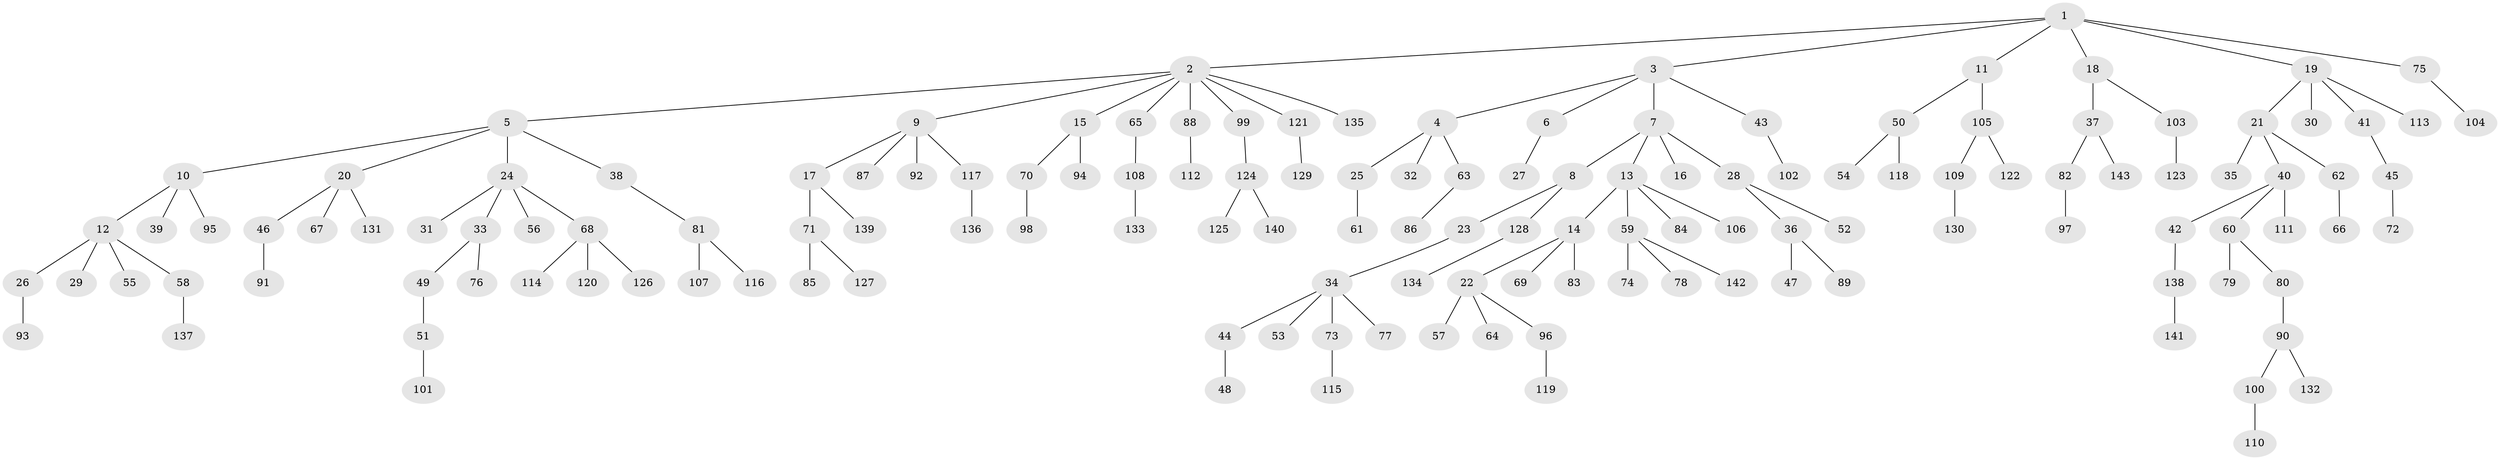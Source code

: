 // coarse degree distribution, {13: 0.010101010101010102, 7: 0.010101010101010102, 8: 0.010101010101010102, 1: 0.5757575757575758, 6: 0.010101010101010102, 4: 0.08080808080808081, 3: 0.13131313131313133, 2: 0.1717171717171717}
// Generated by graph-tools (version 1.1) at 2025/42/03/06/25 10:42:03]
// undirected, 143 vertices, 142 edges
graph export_dot {
graph [start="1"]
  node [color=gray90,style=filled];
  1;
  2;
  3;
  4;
  5;
  6;
  7;
  8;
  9;
  10;
  11;
  12;
  13;
  14;
  15;
  16;
  17;
  18;
  19;
  20;
  21;
  22;
  23;
  24;
  25;
  26;
  27;
  28;
  29;
  30;
  31;
  32;
  33;
  34;
  35;
  36;
  37;
  38;
  39;
  40;
  41;
  42;
  43;
  44;
  45;
  46;
  47;
  48;
  49;
  50;
  51;
  52;
  53;
  54;
  55;
  56;
  57;
  58;
  59;
  60;
  61;
  62;
  63;
  64;
  65;
  66;
  67;
  68;
  69;
  70;
  71;
  72;
  73;
  74;
  75;
  76;
  77;
  78;
  79;
  80;
  81;
  82;
  83;
  84;
  85;
  86;
  87;
  88;
  89;
  90;
  91;
  92;
  93;
  94;
  95;
  96;
  97;
  98;
  99;
  100;
  101;
  102;
  103;
  104;
  105;
  106;
  107;
  108;
  109;
  110;
  111;
  112;
  113;
  114;
  115;
  116;
  117;
  118;
  119;
  120;
  121;
  122;
  123;
  124;
  125;
  126;
  127;
  128;
  129;
  130;
  131;
  132;
  133;
  134;
  135;
  136;
  137;
  138;
  139;
  140;
  141;
  142;
  143;
  1 -- 2;
  1 -- 3;
  1 -- 11;
  1 -- 18;
  1 -- 19;
  1 -- 75;
  2 -- 5;
  2 -- 9;
  2 -- 15;
  2 -- 65;
  2 -- 88;
  2 -- 99;
  2 -- 121;
  2 -- 135;
  3 -- 4;
  3 -- 6;
  3 -- 7;
  3 -- 43;
  4 -- 25;
  4 -- 32;
  4 -- 63;
  5 -- 10;
  5 -- 20;
  5 -- 24;
  5 -- 38;
  6 -- 27;
  7 -- 8;
  7 -- 13;
  7 -- 16;
  7 -- 28;
  8 -- 23;
  8 -- 128;
  9 -- 17;
  9 -- 87;
  9 -- 92;
  9 -- 117;
  10 -- 12;
  10 -- 39;
  10 -- 95;
  11 -- 50;
  11 -- 105;
  12 -- 26;
  12 -- 29;
  12 -- 55;
  12 -- 58;
  13 -- 14;
  13 -- 59;
  13 -- 84;
  13 -- 106;
  14 -- 22;
  14 -- 69;
  14 -- 83;
  15 -- 70;
  15 -- 94;
  17 -- 71;
  17 -- 139;
  18 -- 37;
  18 -- 103;
  19 -- 21;
  19 -- 30;
  19 -- 41;
  19 -- 113;
  20 -- 46;
  20 -- 67;
  20 -- 131;
  21 -- 35;
  21 -- 40;
  21 -- 62;
  22 -- 57;
  22 -- 64;
  22 -- 96;
  23 -- 34;
  24 -- 31;
  24 -- 33;
  24 -- 56;
  24 -- 68;
  25 -- 61;
  26 -- 93;
  28 -- 36;
  28 -- 52;
  33 -- 49;
  33 -- 76;
  34 -- 44;
  34 -- 53;
  34 -- 73;
  34 -- 77;
  36 -- 47;
  36 -- 89;
  37 -- 82;
  37 -- 143;
  38 -- 81;
  40 -- 42;
  40 -- 60;
  40 -- 111;
  41 -- 45;
  42 -- 138;
  43 -- 102;
  44 -- 48;
  45 -- 72;
  46 -- 91;
  49 -- 51;
  50 -- 54;
  50 -- 118;
  51 -- 101;
  58 -- 137;
  59 -- 74;
  59 -- 78;
  59 -- 142;
  60 -- 79;
  60 -- 80;
  62 -- 66;
  63 -- 86;
  65 -- 108;
  68 -- 114;
  68 -- 120;
  68 -- 126;
  70 -- 98;
  71 -- 85;
  71 -- 127;
  73 -- 115;
  75 -- 104;
  80 -- 90;
  81 -- 107;
  81 -- 116;
  82 -- 97;
  88 -- 112;
  90 -- 100;
  90 -- 132;
  96 -- 119;
  99 -- 124;
  100 -- 110;
  103 -- 123;
  105 -- 109;
  105 -- 122;
  108 -- 133;
  109 -- 130;
  117 -- 136;
  121 -- 129;
  124 -- 125;
  124 -- 140;
  128 -- 134;
  138 -- 141;
}
